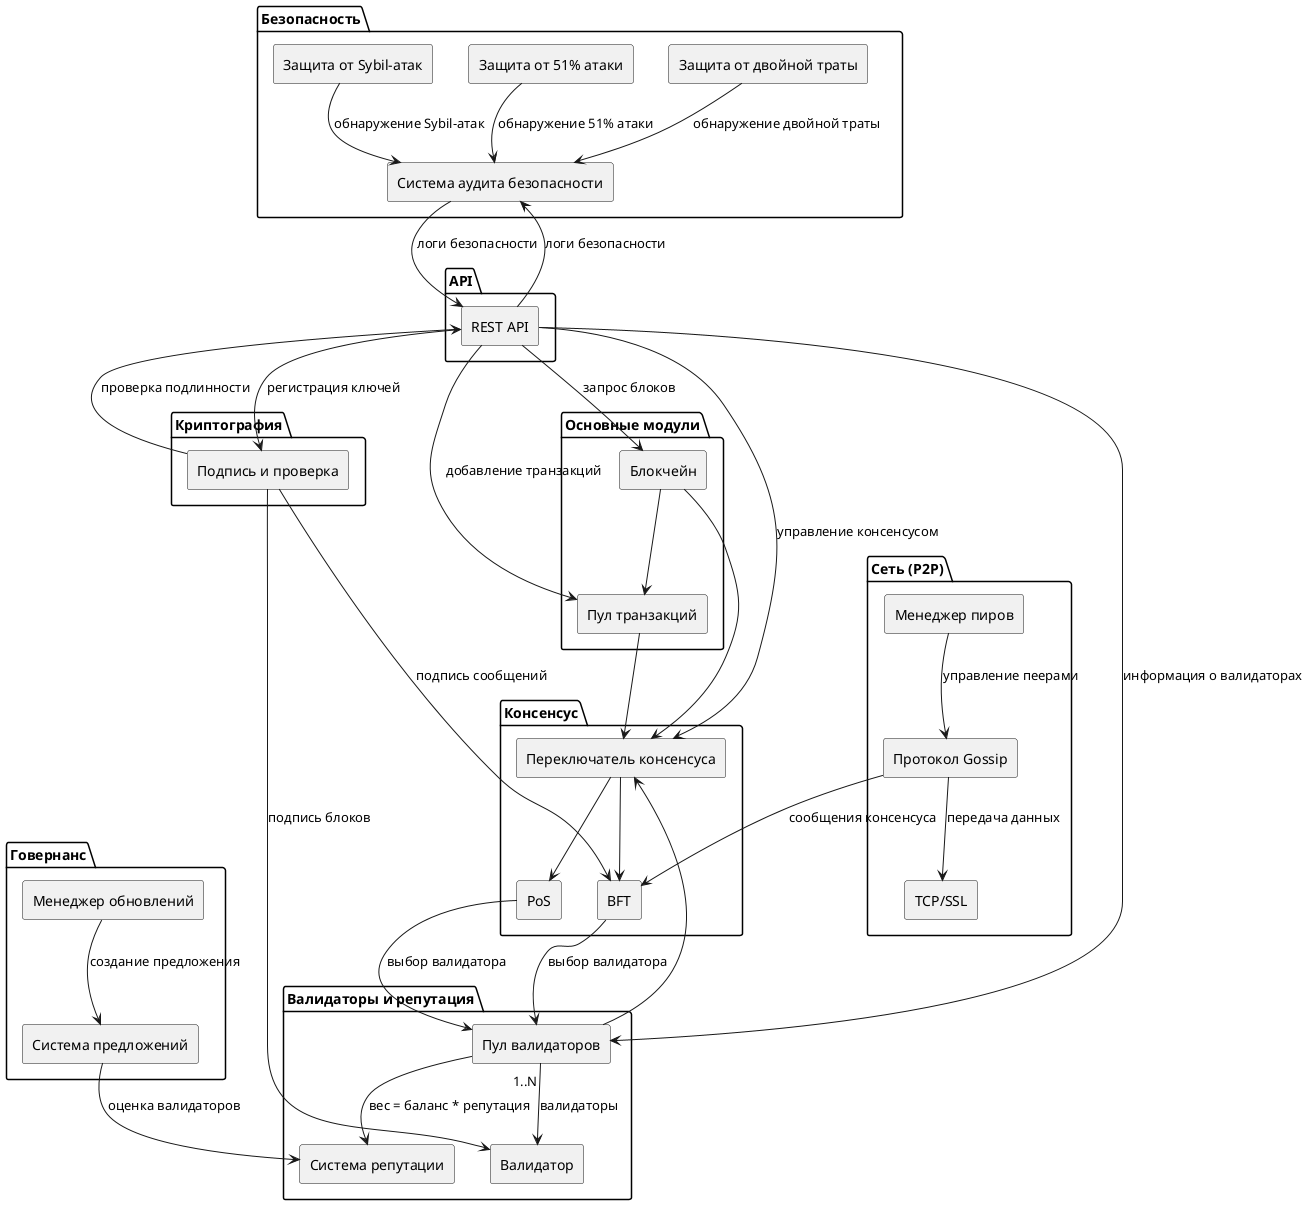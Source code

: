 @startuml
skinparam componentStyle rectangle

package "Основные модули" {
  [Блокчейн] as blockchain
  [Пул транзакций] as txpool
}

package "Консенсус" {
  [Переключатель консенсуса] as switcher
  [PoS] as pos
  [BFT] as bft
}

package "Валидаторы и репутация" {
  [Валидатор] as validator
  [Пул валидаторов] as validator_pool
  [Система репутации] as reputation
}

package "Безопасность" {
  [Защита от двойной траты] as double_spend
  [Защита от 51% атаки] as fiftyone
  [Защита от Sybil-атак] as sybil
  [Система аудита безопасности] as auditor
}

package "Сеть (P2P)" {
  [Менеджер пиров] as peer_mgr
  [Протокол Gossip] as gossip
  [TCP/SSL] as tcp
}

package "API" {
  [REST API] as rest_api
}

package "Говернанс" {
  [Менеджер обновлений] as upgrade_mgr
  [Система предложений] as proposal
}

package "Криптография" {
  [Подпись и проверка] as signature
}

' ---- Основные связи ----
blockchain --> txpool
switcher --> pos
switcher --> bft

' ---- Консенсус и валидаторы ----
pos --> validator_pool : "выбор валидатора"
bft --> validator_pool : "выбор валидатора"
validator_pool "1..N" --> validator : "валидаторы"
validator_pool --> reputation : "вес = баланс * репутация"

' ---- Безопасность ----
double_spend --> auditor : "обнаружение двойной траты"
fiftyone --> auditor : "обнаружение 51% атаки"
sybil --> auditor : "обнаружение Sybil-атак"
auditor --> rest_api : "логи безопасности"

' ---- Сеть ----
peer_mgr --> gossip : "управление пеерами"
gossip --> tcp : "передача данных"
gossip --> bft : "сообщения консенсуса"

' ---- API ----
rest_api --> blockchain : "запрос блоков"
rest_api --> txpool : "добавление транзакций"
rest_api --> switcher : "управление консенсусом"
rest_api --> validator_pool : "информация о валидаторах"
rest_api --> auditor : "логи безопасности"
rest_api --> signature : "регистрация ключей"

' ---- Говернанс ----
upgrade_mgr --> proposal : "создание предложения"
proposal --> reputation : "оценка валидаторов"

' ---- Криптография ----
signature --> validator : "подпись блоков"
signature --> bft : "подпись сообщений"
signature --> rest_api : "проверка подлинности"

' ---- Обратные связи ----
blockchain --> switcher
txpool --> switcher
validator_pool --> switcher
@enduml
